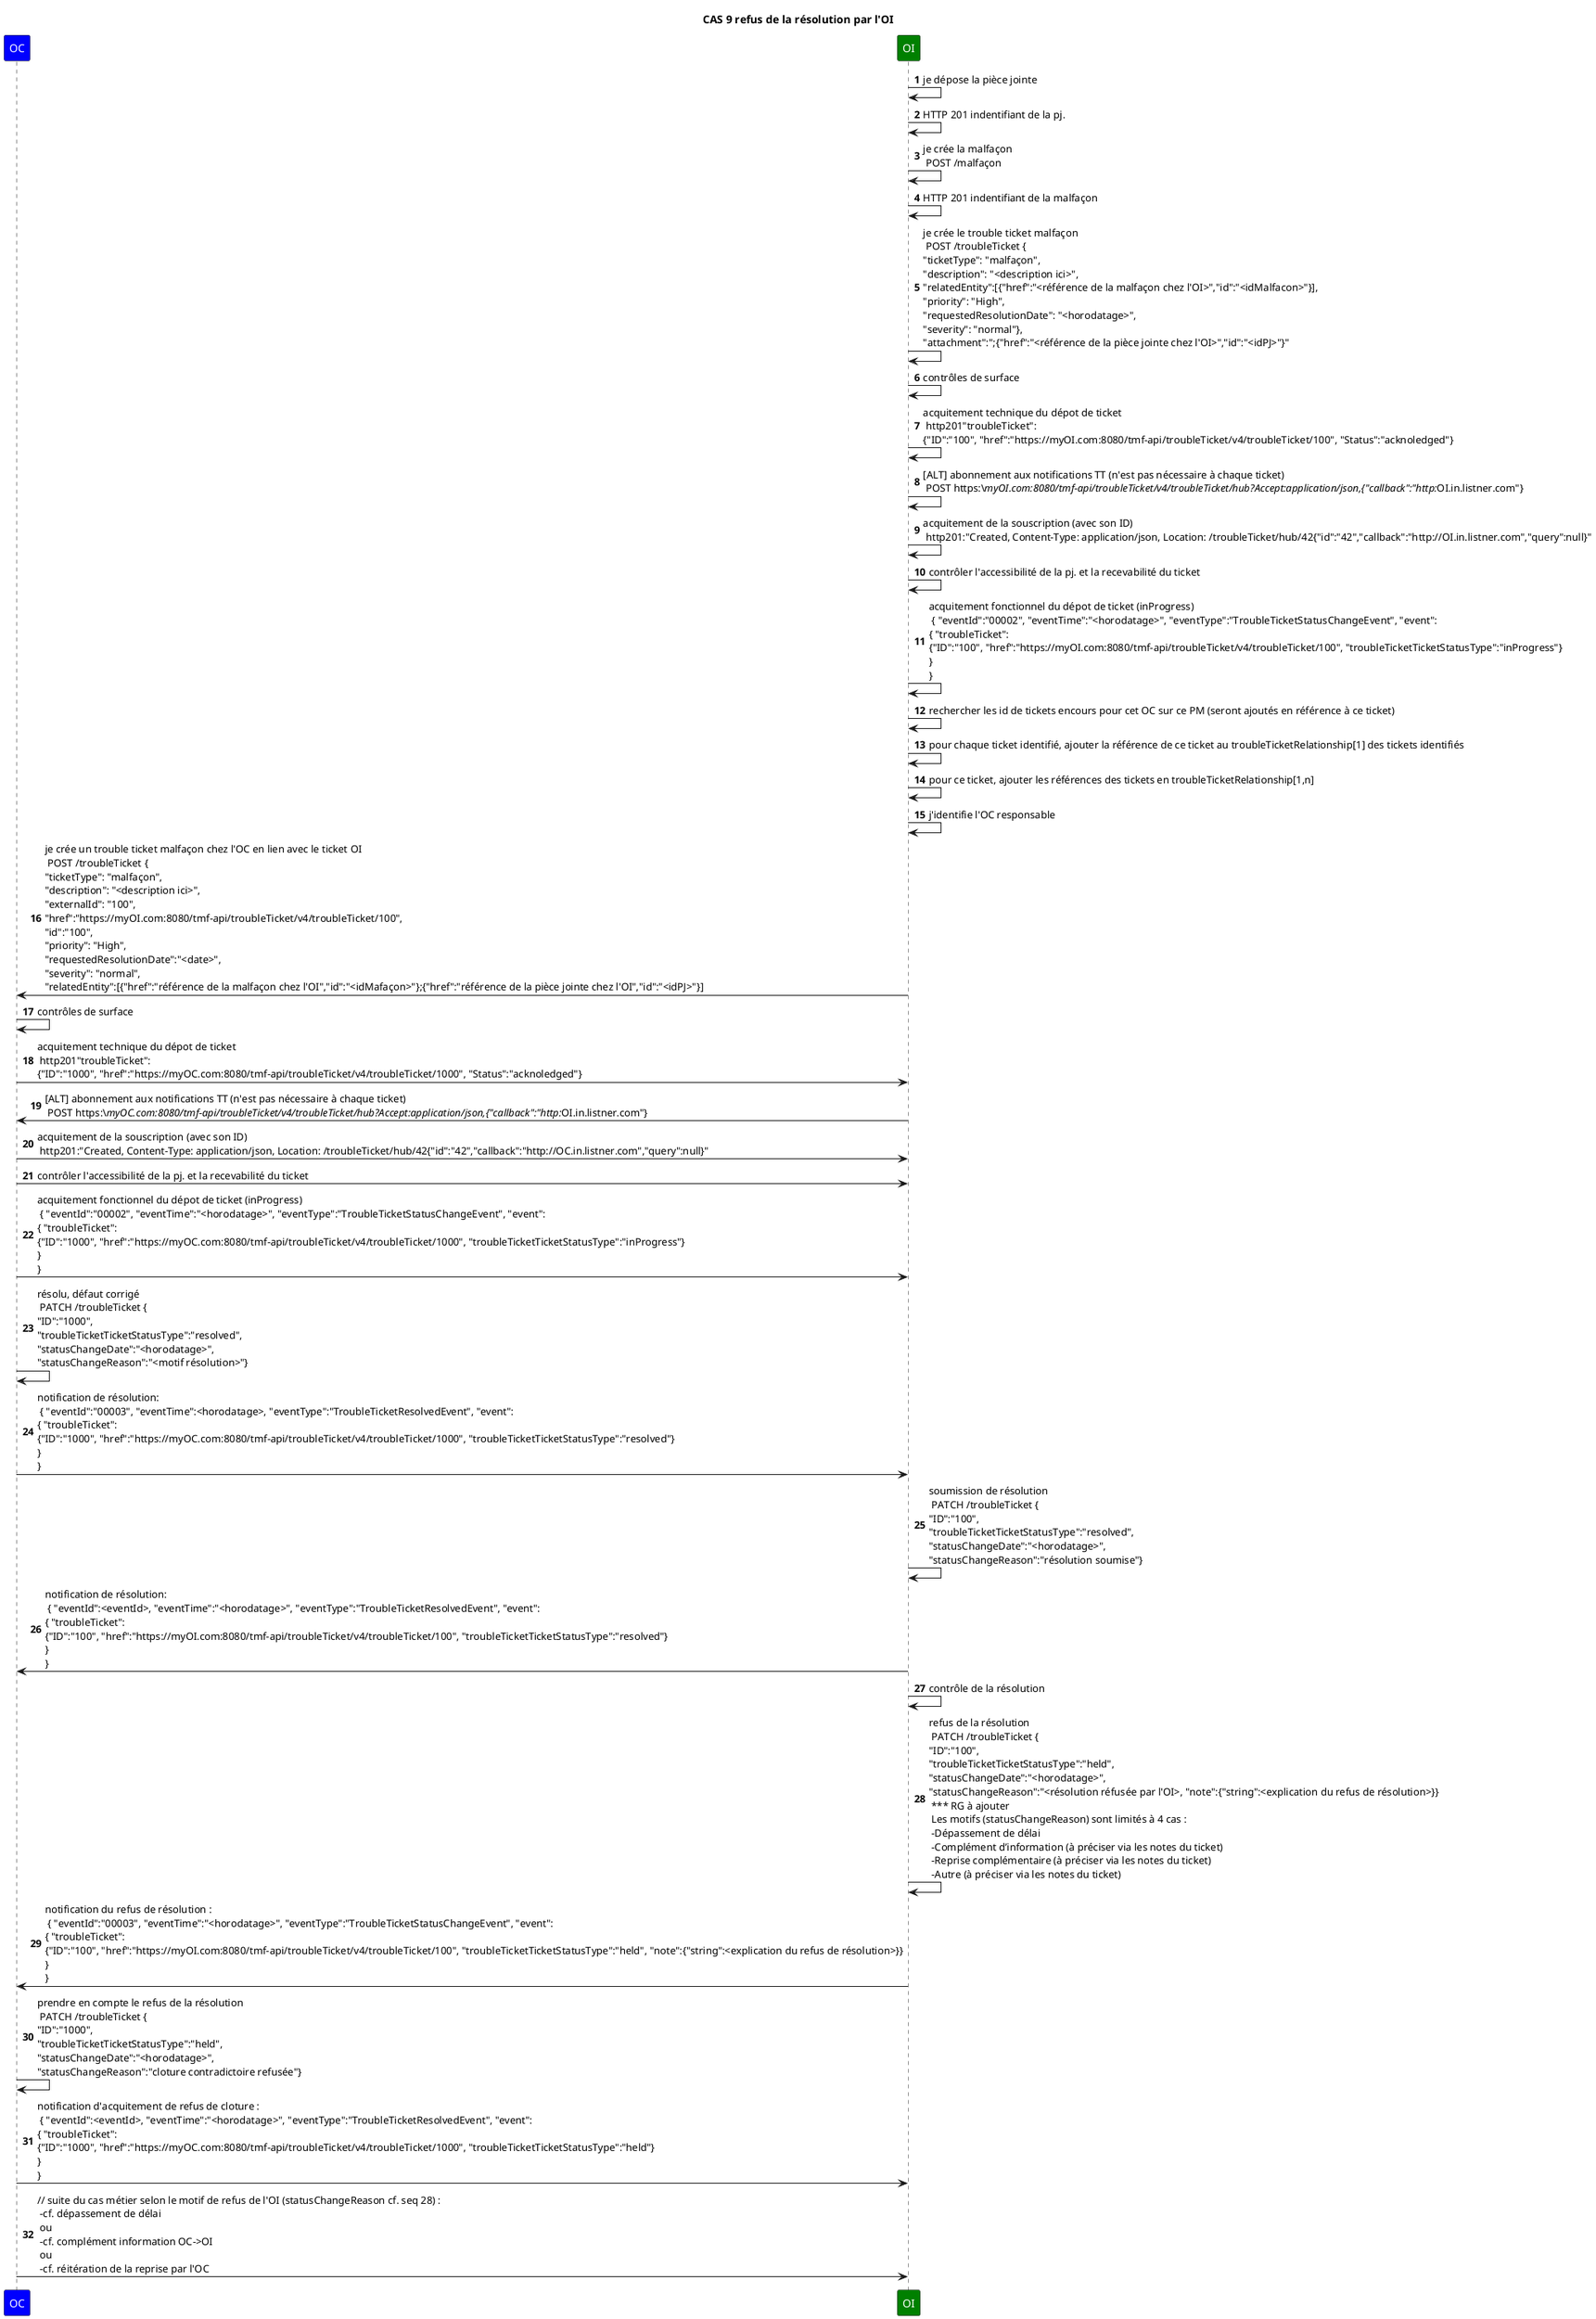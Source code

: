 @startuml

skinparam ParticipantFontColor automatic

title: CAS 9 refus de la résolution par l'OI

autonumber

participant OC #Blue
participant OI #Green

OI->OI: je dépose la pièce jointe
OI->OI: HTTP 201 indentifiant de la pj.
OI->OI: je crée la malfaçon \n POST /malfaçon
OI->OI: HTTP 201 indentifiant de la malfaçon
OI->OI: je crée le trouble ticket malfaçon \n POST /troubleTicket {\n"ticketType": "malfaçon",\n"description": "<description ici>",\n"relatedEntity":[{"href":"<référence de la malfaçon chez l'OI>","id":"<idMalfacon>"}],\n"priority": "High",\n"requestedResolutionDate": "<horodatage>",\n"severity": "normal"}, \n"attachment":";{"href":"<référence de la pièce jointe chez l'OI>","id":"<idPJ>"}"

OI->OI: contrôles de surface

OI->OI: acquitement technique du dépot de ticket \n http201"troubleTicket": \n{"ID":"100", "href":"https://myOI.com:8080/tmf-api/troubleTicket/v4/troubleTicket/100", "Status":"acknoledged"}

OI->OI: [ALT] abonnement aux notifications TT (n'est pas nécessaire à chaque ticket) \n POST https:\//myOI.com:8080/tmf-api/troubleTicket/v4/troubleTicket/hub?Accept:application/json,{"callback":"http://OI.in.listner.com"}

OI->OI: acquitement de la souscription (avec son ID) \n http201:"Created, Content-Type: application/json, Location: /troubleTicket/hub/42{"id":"42","callback":"http://OI.in.listner.com","query":null}"


OI->OI: contrôler l'accessibilité de la pj. et la recevabilité du ticket

OI->OI: acquitement fonctionnel du dépot de ticket (inProgress) \n { "eventId":"00002", "eventTime":"<horodatage>", "eventType":"TroubleTicketStatusChangeEvent", "event": \n{ "troubleTicket": \n{"ID":"100", "href":"https://myOI.com:8080/tmf-api/troubleTicket/v4/troubleTicket/100", "troubleTicketTicketStatusType":"inProgress"}\n} \n}

OI->OI: rechercher les id de tickets encours pour cet OC sur ce PM (seront ajoutés en référence à ce ticket)
OI->OI: pour chaque ticket identifié, ajouter la référence de ce ticket au troubleTicketRelationship[1] des tickets identifiés
OI->OI: pour ce ticket, ajouter les références des tickets en troubleTicketRelationship[1,n]

OI->OI: j'identifie l'OC responsable

OI->OC: je crée un trouble ticket malfaçon chez l'OC en lien avec le ticket OI \n POST /troubleTicket {\n"ticketType": "malfaçon",\n"description": "<description ici>",\n"externalId": "100",\n"href":"https://myOI.com:8080/tmf-api/troubleTicket/v4/troubleTicket/100",\n"id":"100",\n"priority": "High",\n"requestedResolutionDate":"<date>",\n"severity": "normal",\n"relatedEntity":[{"href":"référence de la malfaçon chez l'OI","id":"<idMafaçon>"};{"href":"référence de la pièce jointe chez l'OI","id":"<idPJ>"}]

OC->OC: contrôles de surface

OC->OI: acquitement technique du dépot de ticket \n http201"troubleTicket": \n{"ID":"1000", "href":"https://myOC.com:8080/tmf-api/troubleTicket/v4/troubleTicket/1000", "Status":"acknoledged"}

OI->OC: [ALT] abonnement aux notifications TT (n'est pas nécessaire à chaque ticket) \n POST https:\//myOC.com:8080/tmf-api/troubleTicket/v4/troubleTicket/hub?Accept:application/json,{"callback":"http://OI.in.listner.com"}

OC->OI: acquitement de la souscription (avec son ID) \n http201:"Created, Content-Type: application/json, Location: /troubleTicket/hub/42{"id":"42","callback":"http://OC.in.listner.com","query":null}"


OC->OI: contrôler l'accessibilité de la pj. et la recevabilité du ticket

OC->OI: acquitement fonctionnel du dépot de ticket (inProgress) \n { "eventId":"00002", "eventTime":"<horodatage>", "eventType":"TroubleTicketStatusChangeEvent", "event": \n{ "troubleTicket": \n{"ID":"1000", "href":"https://myOC.com:8080/tmf-api/troubleTicket/v4/troubleTicket/1000", "troubleTicketTicketStatusType":"inProgress"}\n} \n}

OC->OC: résolu, défaut corrigé \n PATCH /troubleTicket {\n"ID":"1000",\n"troubleTicketTicketStatusType":"resolved",\n"statusChangeDate":"<horodatage>",\n"statusChangeReason":"<motif résolution>"}

OC->OI: notification de résolution: \n { "eventId":"00003", "eventTime":<horodatage>, "eventType":"TroubleTicketResolvedEvent", "event": \n{ "troubleTicket": \n{"ID":"1000", "href":"https://myOC.com:8080/tmf-api/troubleTicket/v4/troubleTicket/1000", "troubleTicketTicketStatusType":"resolved"}\n} \n}


OI->OI: soumission de résolution \n PATCH /troubleTicket {\n"ID":"100",\n"troubleTicketTicketStatusType":"resolved",\n"statusChangeDate":"<horodatage>",\n"statusChangeReason":"résolution soumise"}
OI->OC: notification de résolution: \n { "eventId":<eventId>, "eventTime":"<horodatage>", "eventType":"TroubleTicketResolvedEvent", "event": \n{ "troubleTicket": \n{"ID":"100", "href":"https://myOI.com:8080/tmf-api/troubleTicket/v4/troubleTicket/100", "troubleTicketTicketStatusType":"resolved"}\n} \n}
OI->OI: contrôle de la résolution
OI->OI: refus de la résolution \n PATCH /troubleTicket {\n"ID":"100",\n"troubleTicketTicketStatusType":"held",\n"statusChangeDate":"<horodatage>",\n"statusChangeReason":"<résolution réfusée par l'OI>, "note":{"string":<explication du refus de résolution>}} \n *** RG à ajouter \n Les motifs (statusChangeReason) sont limités à 4 cas : \n -Dépassement de délai \n -Complément d’information (à préciser via les notes du ticket) \n -Reprise complémentaire (à préciser via les notes du ticket) \n -Autre (à préciser via les notes du ticket) 

OI->OC: notification du refus de résolution : \n { "eventId":"00003", "eventTime":"<horodatage>", "eventType":"TroubleTicketStatusChangeEvent", "event": \n{ "troubleTicket": \n{"ID":"100", "href":"https://myOI.com:8080/tmf-api/troubleTicket/v4/troubleTicket/100", "troubleTicketTicketStatusType":"held", "note":{"string":<explication du refus de résolution>}}\n} \n}


OC->OC: prendre en compte le refus de la résolution  \n PATCH /troubleTicket {\n"ID":"1000",\n"troubleTicketTicketStatusType":"held",\n"statusChangeDate":"<horodatage>",\n"statusChangeReason":"cloture contradictoire refusée"}

OC->OI: notification d'acquitement de refus de cloture : \n { "eventId":<eventId>, "eventTime":"<horodatage>", "eventType":"TroubleTicketResolvedEvent", "event": \n{ "troubleTicket": \n{"ID":"1000", "href":"https://myOC.com:8080/tmf-api/troubleTicket/v4/troubleTicket/1000", "troubleTicketTicketStatusType":"held"}\n} \n}

OC->OI: // suite du cas métier selon le motif de refus de l'OI (statusChangeReason cf. seq 28) :\n -cf. dépassement de délai \n ou \n -cf. complément information OC->OI \n ou \n -cf. réitération de la reprise par l'OC

@enduml
